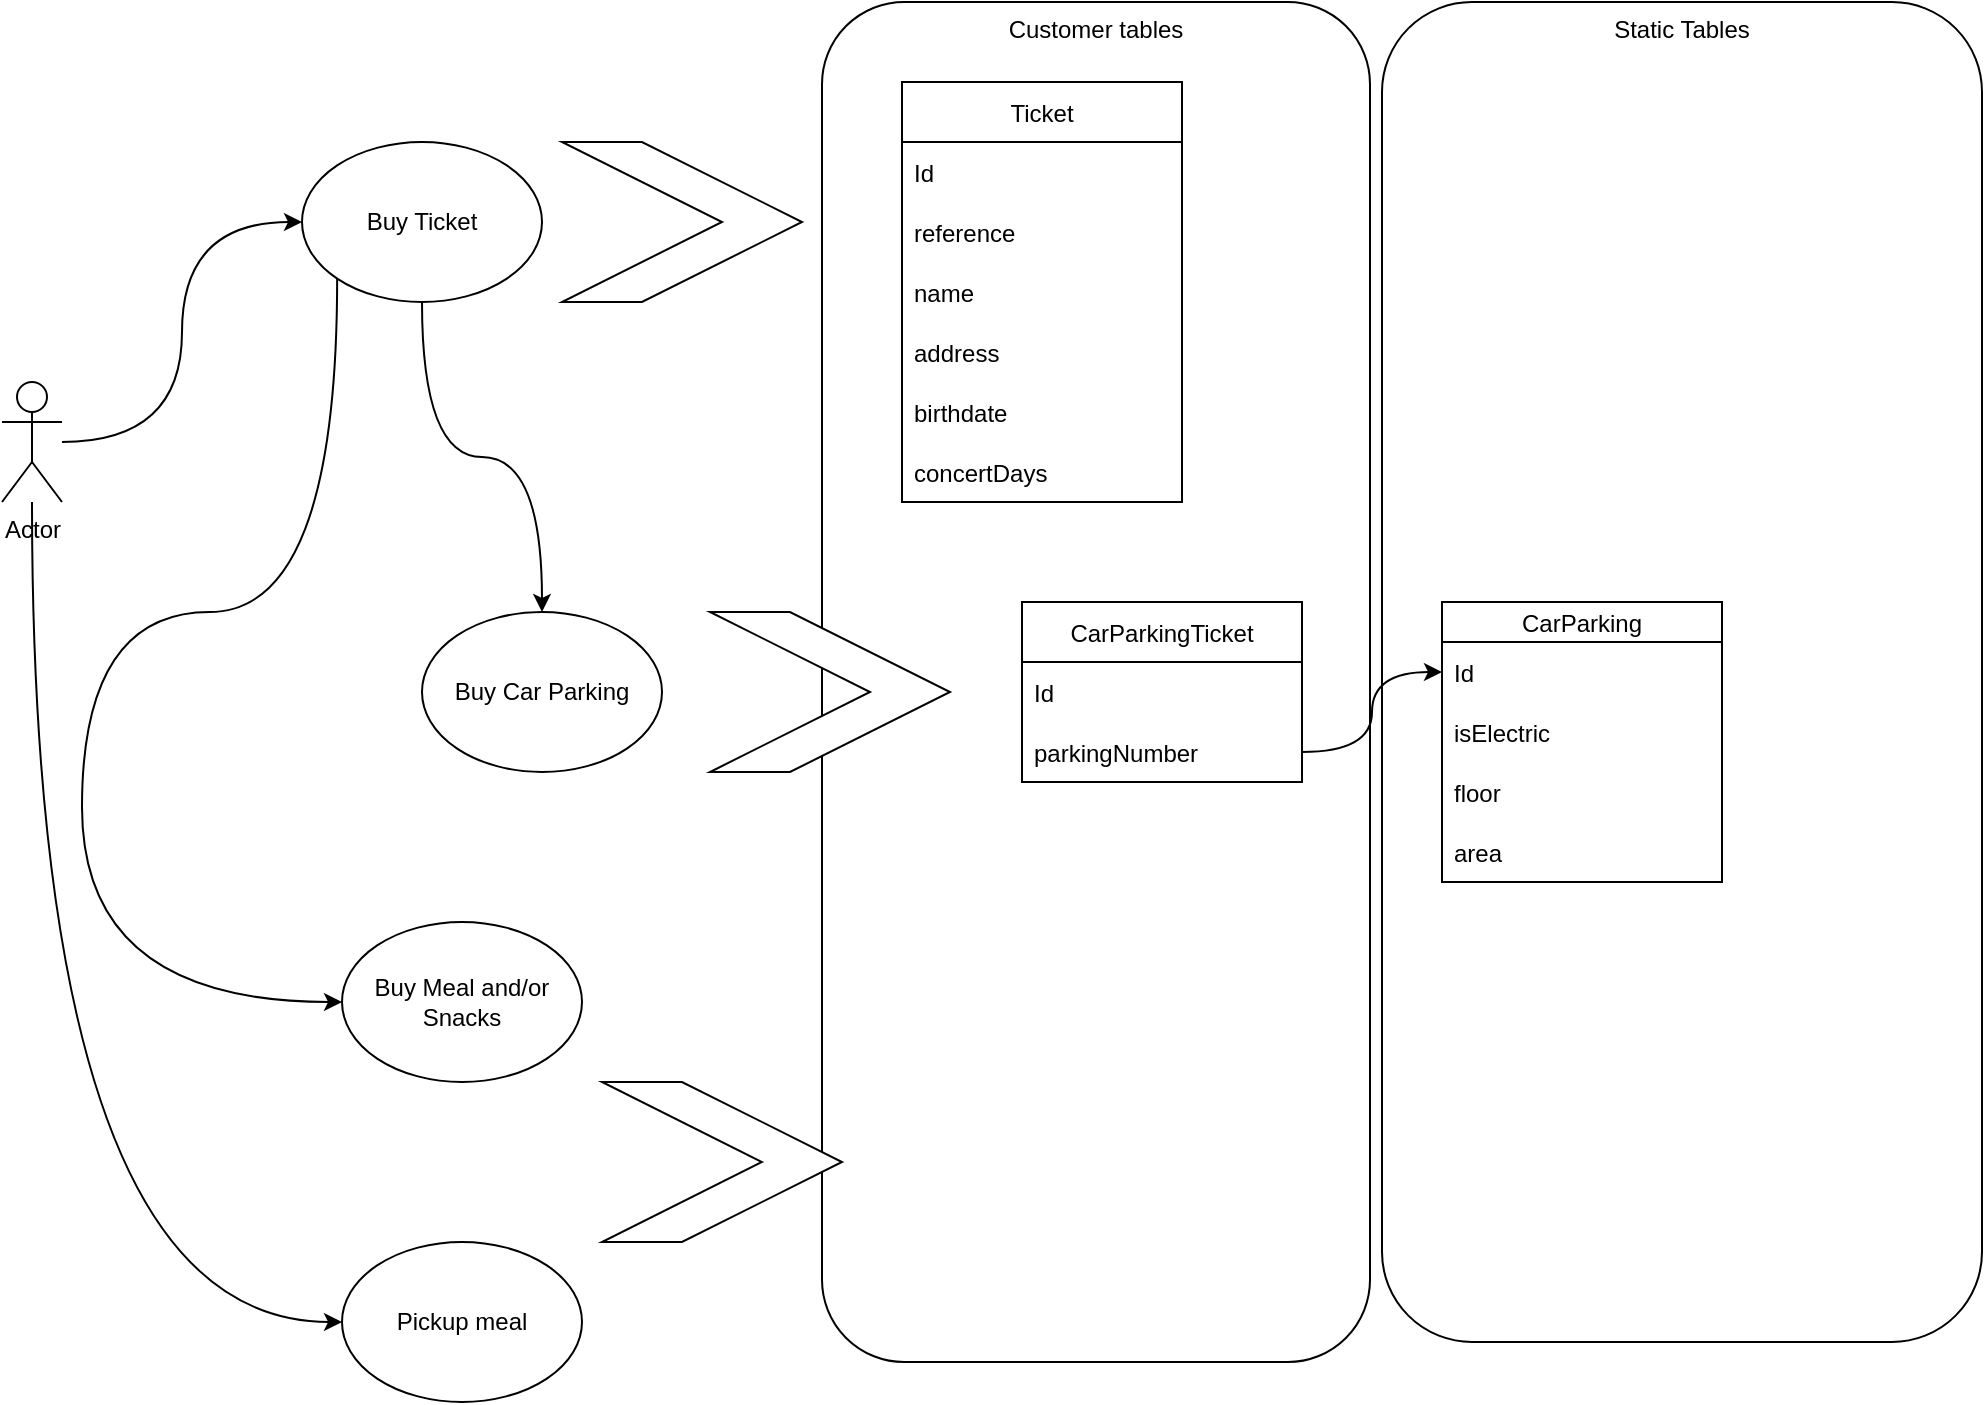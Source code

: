 <mxfile version="15.8.7" type="device"><diagram id="uhcYZJZ7Udj-fxOh4MYj" name="Page-1"><mxGraphModel dx="1106" dy="1991" grid="1" gridSize="10" guides="1" tooltips="1" connect="1" arrows="1" fold="1" page="1" pageScale="1" pageWidth="827" pageHeight="1169" math="0" shadow="0"><root><mxCell id="0"/><mxCell id="1" parent="0"/><mxCell id="LImlv7xBlvRgrsr66W5d-31" value="Customer tables" style="rounded=1;whiteSpace=wrap;html=1;horizontal=1;verticalAlign=top;" vertex="1" parent="1"><mxGeometry x="530" y="-10" width="274" height="680" as="geometry"/></mxCell><mxCell id="LImlv7xBlvRgrsr66W5d-30" value="Static Tables" style="rounded=1;whiteSpace=wrap;html=1;horizontal=1;verticalAlign=top;" vertex="1" parent="1"><mxGeometry x="810" y="-10" width="300" height="670" as="geometry"/></mxCell><mxCell id="LImlv7xBlvRgrsr66W5d-11" style="edgeStyle=orthogonalEdgeStyle;orthogonalLoop=1;jettySize=auto;html=1;entryX=0;entryY=0.5;entryDx=0;entryDy=0;curved=1;" edge="1" parent="1" source="LImlv7xBlvRgrsr66W5d-1" target="LImlv7xBlvRgrsr66W5d-10"><mxGeometry relative="1" as="geometry"/></mxCell><mxCell id="LImlv7xBlvRgrsr66W5d-37" style="edgeStyle=orthogonalEdgeStyle;curved=1;orthogonalLoop=1;jettySize=auto;html=1;entryX=0;entryY=0.5;entryDx=0;entryDy=0;" edge="1" parent="1" source="LImlv7xBlvRgrsr66W5d-1" target="LImlv7xBlvRgrsr66W5d-36"><mxGeometry relative="1" as="geometry"><Array as="points"><mxPoint x="135" y="650"/></Array></mxGeometry></mxCell><mxCell id="LImlv7xBlvRgrsr66W5d-1" value="Actor" style="shape=umlActor;verticalLabelPosition=bottom;verticalAlign=top;html=1;outlineConnect=0;" vertex="1" parent="1"><mxGeometry x="120" y="180" width="30" height="60" as="geometry"/></mxCell><mxCell id="LImlv7xBlvRgrsr66W5d-6" value="Ticket" style="swimlane;fontStyle=0;childLayout=stackLayout;horizontal=1;startSize=30;horizontalStack=0;resizeParent=1;resizeParentMax=0;resizeLast=0;collapsible=1;marginBottom=0;" vertex="1" parent="1"><mxGeometry x="570" y="30" width="140" height="210" as="geometry"><mxRectangle x="490" y="30" width="60" height="30" as="alternateBounds"/></mxGeometry></mxCell><mxCell id="LImlv7xBlvRgrsr66W5d-7" value="Id" style="text;strokeColor=none;fillColor=none;align=left;verticalAlign=middle;spacingLeft=4;spacingRight=4;overflow=hidden;points=[[0,0.5],[1,0.5]];portConstraint=eastwest;rotatable=0;" vertex="1" parent="LImlv7xBlvRgrsr66W5d-6"><mxGeometry y="30" width="140" height="30" as="geometry"/></mxCell><mxCell id="LImlv7xBlvRgrsr66W5d-8" value="reference" style="text;strokeColor=none;fillColor=none;align=left;verticalAlign=middle;spacingLeft=4;spacingRight=4;overflow=hidden;points=[[0,0.5],[1,0.5]];portConstraint=eastwest;rotatable=0;" vertex="1" parent="LImlv7xBlvRgrsr66W5d-6"><mxGeometry y="60" width="140" height="30" as="geometry"/></mxCell><mxCell id="LImlv7xBlvRgrsr66W5d-9" value="name" style="text;strokeColor=none;fillColor=none;align=left;verticalAlign=middle;spacingLeft=4;spacingRight=4;overflow=hidden;points=[[0,0.5],[1,0.5]];portConstraint=eastwest;rotatable=0;" vertex="1" parent="LImlv7xBlvRgrsr66W5d-6"><mxGeometry y="90" width="140" height="30" as="geometry"/></mxCell><mxCell id="LImlv7xBlvRgrsr66W5d-13" value="address" style="text;strokeColor=none;fillColor=none;align=left;verticalAlign=middle;spacingLeft=4;spacingRight=4;overflow=hidden;points=[[0,0.5],[1,0.5]];portConstraint=eastwest;rotatable=0;" vertex="1" parent="LImlv7xBlvRgrsr66W5d-6"><mxGeometry y="120" width="140" height="30" as="geometry"/></mxCell><mxCell id="LImlv7xBlvRgrsr66W5d-14" value="birthdate" style="text;strokeColor=none;fillColor=none;align=left;verticalAlign=middle;spacingLeft=4;spacingRight=4;overflow=hidden;points=[[0,0.5],[1,0.5]];portConstraint=eastwest;rotatable=0;" vertex="1" parent="LImlv7xBlvRgrsr66W5d-6"><mxGeometry y="150" width="140" height="30" as="geometry"/></mxCell><mxCell id="LImlv7xBlvRgrsr66W5d-25" value="concertDays" style="text;strokeColor=none;fillColor=none;align=left;verticalAlign=middle;spacingLeft=4;spacingRight=4;overflow=hidden;points=[[0,0.5],[1,0.5]];portConstraint=eastwest;rotatable=0;" vertex="1" parent="LImlv7xBlvRgrsr66W5d-6"><mxGeometry y="180" width="140" height="30" as="geometry"/></mxCell><mxCell id="LImlv7xBlvRgrsr66W5d-17" style="edgeStyle=orthogonalEdgeStyle;curved=1;orthogonalLoop=1;jettySize=auto;html=1;entryX=0.5;entryY=0;entryDx=0;entryDy=0;" edge="1" parent="1" source="LImlv7xBlvRgrsr66W5d-10" target="LImlv7xBlvRgrsr66W5d-16"><mxGeometry relative="1" as="geometry"/></mxCell><mxCell id="LImlv7xBlvRgrsr66W5d-34" style="edgeStyle=orthogonalEdgeStyle;curved=1;orthogonalLoop=1;jettySize=auto;html=1;exitX=0;exitY=1;exitDx=0;exitDy=0;entryX=0;entryY=0.5;entryDx=0;entryDy=0;" edge="1" parent="1" source="LImlv7xBlvRgrsr66W5d-10" target="LImlv7xBlvRgrsr66W5d-35"><mxGeometry relative="1" as="geometry"><mxPoint x="260" y="410" as="targetPoint"/><Array as="points"><mxPoint x="288" y="295"/><mxPoint x="160" y="295"/><mxPoint x="160" y="490"/></Array></mxGeometry></mxCell><mxCell id="LImlv7xBlvRgrsr66W5d-10" value="Buy Ticket" style="ellipse;whiteSpace=wrap;html=1;" vertex="1" parent="1"><mxGeometry x="270" y="60" width="120" height="80" as="geometry"/></mxCell><mxCell id="LImlv7xBlvRgrsr66W5d-15" value="" style="shape=step;perimeter=stepPerimeter;whiteSpace=wrap;html=1;fixedSize=1;size=80;" vertex="1" parent="1"><mxGeometry x="400" y="60" width="120" height="80" as="geometry"/></mxCell><mxCell id="LImlv7xBlvRgrsr66W5d-16" value="Buy Car Parking" style="ellipse;whiteSpace=wrap;html=1;" vertex="1" parent="1"><mxGeometry x="330" y="295" width="120" height="80" as="geometry"/></mxCell><mxCell id="LImlv7xBlvRgrsr66W5d-18" value="CarParkingTicket" style="swimlane;fontStyle=0;childLayout=stackLayout;horizontal=1;startSize=30;horizontalStack=0;resizeParent=1;resizeParentMax=0;resizeLast=0;collapsible=1;marginBottom=0;" vertex="1" parent="1"><mxGeometry x="630" y="290" width="140" height="90" as="geometry"><mxRectangle x="490" y="30" width="60" height="30" as="alternateBounds"/></mxGeometry></mxCell><mxCell id="LImlv7xBlvRgrsr66W5d-19" value="Id" style="text;strokeColor=none;fillColor=none;align=left;verticalAlign=middle;spacingLeft=4;spacingRight=4;overflow=hidden;points=[[0,0.5],[1,0.5]];portConstraint=eastwest;rotatable=0;" vertex="1" parent="LImlv7xBlvRgrsr66W5d-18"><mxGeometry y="30" width="140" height="30" as="geometry"/></mxCell><mxCell id="LImlv7xBlvRgrsr66W5d-20" value="parkingNumber" style="text;strokeColor=none;fillColor=none;align=left;verticalAlign=middle;spacingLeft=4;spacingRight=4;overflow=hidden;points=[[0,0.5],[1,0.5]];portConstraint=eastwest;rotatable=0;" vertex="1" parent="LImlv7xBlvRgrsr66W5d-18"><mxGeometry y="60" width="140" height="30" as="geometry"/></mxCell><mxCell id="LImlv7xBlvRgrsr66W5d-24" value="" style="shape=step;perimeter=stepPerimeter;whiteSpace=wrap;html=1;fixedSize=1;size=80;" vertex="1" parent="1"><mxGeometry x="474" y="295" width="120" height="80" as="geometry"/></mxCell><mxCell id="LImlv7xBlvRgrsr66W5d-26" value="CarParking" style="swimlane;fontStyle=0;childLayout=stackLayout;horizontal=1;startSize=20;horizontalStack=0;resizeParent=1;resizeParentMax=0;resizeLast=0;collapsible=1;marginBottom=0;" vertex="1" parent="1"><mxGeometry x="840" y="290" width="140" height="140" as="geometry"/></mxCell><mxCell id="LImlv7xBlvRgrsr66W5d-27" value="Id" style="text;strokeColor=none;fillColor=none;align=left;verticalAlign=middle;spacingLeft=4;spacingRight=4;overflow=hidden;points=[[0,0.5],[1,0.5]];portConstraint=eastwest;rotatable=0;" vertex="1" parent="LImlv7xBlvRgrsr66W5d-26"><mxGeometry y="20" width="140" height="30" as="geometry"/></mxCell><mxCell id="LImlv7xBlvRgrsr66W5d-28" value="isElectric" style="text;strokeColor=none;fillColor=none;align=left;verticalAlign=middle;spacingLeft=4;spacingRight=4;overflow=hidden;points=[[0,0.5],[1,0.5]];portConstraint=eastwest;rotatable=0;" vertex="1" parent="LImlv7xBlvRgrsr66W5d-26"><mxGeometry y="50" width="140" height="30" as="geometry"/></mxCell><mxCell id="LImlv7xBlvRgrsr66W5d-29" value="floor" style="text;strokeColor=none;fillColor=none;align=left;verticalAlign=middle;spacingLeft=4;spacingRight=4;overflow=hidden;points=[[0,0.5],[1,0.5]];portConstraint=eastwest;rotatable=0;" vertex="1" parent="LImlv7xBlvRgrsr66W5d-26"><mxGeometry y="80" width="140" height="30" as="geometry"/></mxCell><mxCell id="LImlv7xBlvRgrsr66W5d-33" value="area" style="text;strokeColor=none;fillColor=none;align=left;verticalAlign=middle;spacingLeft=4;spacingRight=4;overflow=hidden;points=[[0,0.5],[1,0.5]];portConstraint=eastwest;rotatable=0;" vertex="1" parent="LImlv7xBlvRgrsr66W5d-26"><mxGeometry y="110" width="140" height="30" as="geometry"/></mxCell><mxCell id="LImlv7xBlvRgrsr66W5d-32" style="edgeStyle=orthogonalEdgeStyle;curved=1;orthogonalLoop=1;jettySize=auto;html=1;entryX=0;entryY=0.5;entryDx=0;entryDy=0;" edge="1" parent="1" source="LImlv7xBlvRgrsr66W5d-20" target="LImlv7xBlvRgrsr66W5d-27"><mxGeometry relative="1" as="geometry"/></mxCell><mxCell id="LImlv7xBlvRgrsr66W5d-35" value="Buy Meal and/or Snacks" style="ellipse;whiteSpace=wrap;html=1;" vertex="1" parent="1"><mxGeometry x="290" y="450" width="120" height="80" as="geometry"/></mxCell><mxCell id="LImlv7xBlvRgrsr66W5d-36" value="Pickup meal" style="ellipse;whiteSpace=wrap;html=1;" vertex="1" parent="1"><mxGeometry x="290" y="610" width="120" height="80" as="geometry"/></mxCell><mxCell id="LImlv7xBlvRgrsr66W5d-38" value="" style="shape=step;perimeter=stepPerimeter;whiteSpace=wrap;html=1;fixedSize=1;size=80;" vertex="1" parent="1"><mxGeometry x="420" y="530" width="120" height="80" as="geometry"/></mxCell></root></mxGraphModel></diagram></mxfile>